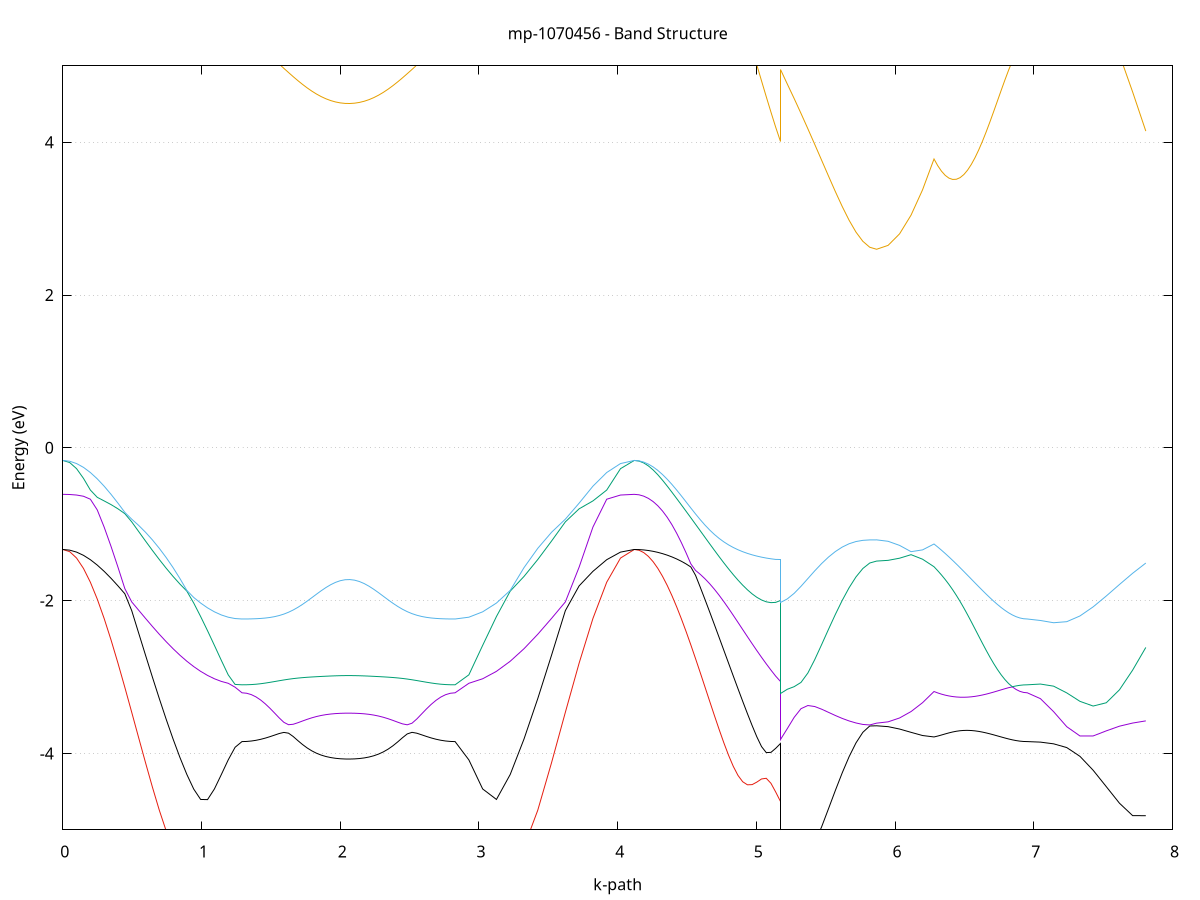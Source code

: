 set title 'mp-1070456 - Band Structure'
set xlabel 'k-path'
set ylabel 'Energy (eV)'
set grid y
set yrange [-5:5]
set terminal png size 800,600
set output 'mp-1070456_bands_gnuplot.png'
plot '-' using 1:2 with lines notitle, '-' using 1:2 with lines notitle, '-' using 1:2 with lines notitle, '-' using 1:2 with lines notitle, '-' using 1:2 with lines notitle, '-' using 1:2 with lines notitle, '-' using 1:2 with lines notitle, '-' using 1:2 with lines notitle, '-' using 1:2 with lines notitle, '-' using 1:2 with lines notitle, '-' using 1:2 with lines notitle, '-' using 1:2 with lines notitle, '-' using 1:2 with lines notitle, '-' using 1:2 with lines notitle, '-' using 1:2 with lines notitle, '-' using 1:2 with lines notitle, '-' using 1:2 with lines notitle, '-' using 1:2 with lines notitle, '-' using 1:2 with lines notitle, '-' using 1:2 with lines notitle
0.000000 -98.965846
0.049686 -98.965846
0.099371 -98.965846
0.149057 -98.965846
0.198742 -98.965846
0.248428 -98.965846
0.298113 -98.965846
0.347799 -98.965846
0.397484 -98.965746
0.447170 -98.965746
0.496856 -98.965646
0.546541 -98.965646
0.596227 -98.965646
0.645912 -98.965546
0.695598 -98.965446
0.745283 -98.965446
0.794969 -98.965346
0.844654 -98.965346
0.894340 -98.965346
0.944026 -98.965246
0.993711 -98.965246
1.043397 -98.965146
1.093082 -98.965146
1.142768 -98.965146
1.192453 -98.965246
1.242139 -98.965146
1.291824 -98.965146
1.291824 -98.965146
1.325371 -98.965146
1.358917 -98.965146
1.392463 -98.965146
1.426009 -98.965146
1.459555 -98.965146
1.493102 -98.965146
1.526648 -98.965146
1.560194 -98.965046
1.593740 -98.965046
1.627287 -98.965046
1.660833 -98.965046
1.694379 -98.965046
1.727925 -98.965046
1.761471 -98.965046
1.795018 -98.965046
1.828564 -98.965046
1.862110 -98.965046
1.862110 -98.965046
1.896611 -98.965046
1.931111 -98.965046
1.965612 -98.964946
2.000112 -98.964946
2.034613 -98.965046
2.069113 -98.965046
2.103614 -98.965046
2.138114 -98.964946
2.172615 -98.965046
2.207115 -98.965046
2.241616 -98.965046
2.276116 -98.965046
2.310617 -98.965046
2.345117 -98.965046
2.379618 -98.965046
2.414118 -98.965046
2.448619 -98.965046
2.483119 -98.965046
2.517620 -98.965046
2.552120 -98.965046
2.586621 -98.965146
2.621121 -98.965146
2.655622 -98.965146
2.690123 -98.965146
2.724623 -98.965146
2.759124 -98.965146
2.793624 -98.965146
2.828125 -98.965146
2.828125 -98.965146
2.927496 -98.965246
3.026867 -98.965146
3.126238 -98.965246
3.225609 -98.965346
3.324980 -98.965346
3.424351 -98.965446
3.523722 -98.965646
3.623093 -98.965646
3.722464 -98.965746
3.821835 -98.965846
3.921207 -98.965846
4.020578 -98.965846
4.119949 -98.965846
4.119949 -98.965846
4.153926 -98.965846
4.187903 -98.965846
4.221880 -98.965846
4.255857 -98.965846
4.289835 -98.965846
4.323812 -98.965846
4.357789 -98.965846
4.391766 -98.965846
4.425743 -98.965846
4.459721 -98.965846
4.493698 -98.965846
4.527675 -98.965746
4.561652 -98.965846
4.595629 -98.965746
4.629607 -98.965746
4.663584 -98.965746
4.697561 -98.965646
4.731538 -98.965646
4.765515 -98.965546
4.799493 -98.965546
4.833470 -98.965546
4.867447 -98.965446
4.901424 -98.965446
4.935401 -98.965446
4.969379 -98.965346
5.003356 -98.965346
5.037333 -98.965346
5.071310 -98.965346
5.105287 -98.965246
5.139264 -98.965246
5.173242 -98.965246
5.173242 -98.964946
5.222790 -98.964946
5.272339 -98.964946
5.321887 -98.964946
5.371436 -98.964946
5.420985 -98.964946
5.470533 -98.964946
5.520082 -98.964946
5.569631 -98.965046
5.619179 -98.965046
5.668728 -98.965046
5.718276 -98.965046
5.767825 -98.965146
5.817374 -98.965146
5.866922 -98.965046
5.866922 -98.965046
5.949683 -98.965046
6.032443 -98.965146
6.115204 -98.965146
6.197964 -98.965246
6.280724 -98.965246
6.280724 -98.965246
6.307617 -98.965246
6.334509 -98.965246
6.361401 -98.965246
6.388293 -98.965246
6.415185 -98.965246
6.442077 -98.965246
6.468969 -98.965246
6.495861 -98.965246
6.522754 -98.965246
6.549646 -98.965246
6.576538 -98.965146
6.603430 -98.965146
6.630322 -98.965146
6.657214 -98.965146
6.684106 -98.965146
6.710998 -98.965146
6.737891 -98.965146
6.764783 -98.965146
6.791675 -98.965146
6.818567 -98.965146
6.845459 -98.965146
6.872351 -98.965146
6.899243 -98.965146
6.926135 -98.965146
6.953027 -98.965146
6.953027 -98.965146
7.047974 -98.965146
7.142920 -98.965146
7.237867 -98.965046
7.332813 -98.965046
7.427759 -98.965046
7.522706 -98.965046
7.617652 -98.965046
7.712599 -98.965046
7.807545 -98.964946
e
0.000000 -98.789246
0.049686 -98.789146
0.099371 -98.789246
0.149057 -98.789246
0.198742 -98.789246
0.248428 -98.789246
0.298113 -98.789246
0.347799 -98.789246
0.397484 -98.789146
0.447170 -98.789146
0.496856 -98.789146
0.546541 -98.789046
0.596227 -98.789046
0.645912 -98.789046
0.695598 -98.788946
0.745283 -98.788946
0.794969 -98.788846
0.844654 -98.788846
0.894340 -98.788846
0.944026 -98.788746
0.993711 -98.788746
1.043397 -98.788746
1.093082 -98.788746
1.142768 -98.788746
1.192453 -98.788746
1.242139 -98.788746
1.291824 -98.788746
1.291824 -98.788746
1.325371 -98.788746
1.358917 -98.788746
1.392463 -98.788746
1.426009 -98.788746
1.459555 -98.788746
1.493102 -98.788746
1.526648 -98.788746
1.560194 -98.788646
1.593740 -98.788646
1.627287 -98.788646
1.660833 -98.788646
1.694379 -98.788646
1.727925 -98.788646
1.761471 -98.788646
1.795018 -98.788646
1.828564 -98.788646
1.862110 -98.788646
1.862110 -98.788646
1.896611 -98.788646
1.931111 -98.788646
1.965612 -98.788646
2.000112 -98.788646
2.034613 -98.788646
2.069113 -98.788646
2.103614 -98.788646
2.138114 -98.788646
2.172615 -98.788646
2.207115 -98.788646
2.241616 -98.788646
2.276116 -98.788646
2.310617 -98.788646
2.345117 -98.788646
2.379618 -98.788646
2.414118 -98.788746
2.448619 -98.788746
2.483119 -98.788646
2.517620 -98.788646
2.552120 -98.788646
2.586621 -98.788746
2.621121 -98.788746
2.655622 -98.788746
2.690123 -98.788746
2.724623 -98.788746
2.759124 -98.788746
2.793624 -98.788746
2.828125 -98.788746
2.828125 -98.788746
2.927496 -98.788746
3.026867 -98.788746
3.126238 -98.788746
3.225609 -98.788846
3.324980 -98.788846
3.424351 -98.788946
3.523722 -98.789046
3.623093 -98.789146
3.722464 -98.789146
3.821835 -98.789246
3.921207 -98.789246
4.020578 -98.789246
4.119949 -98.789246
4.119949 -98.789246
4.153926 -98.789246
4.187903 -98.789246
4.221880 -98.789246
4.255857 -98.789246
4.289835 -98.789246
4.323812 -98.789246
4.357789 -98.789246
4.391766 -98.789246
4.425743 -98.789246
4.459721 -98.789246
4.493698 -98.789246
4.527675 -98.789146
4.561652 -98.789246
4.595629 -98.789246
4.629607 -98.789146
4.663584 -98.789146
4.697561 -98.789146
4.731538 -98.789046
4.765515 -98.789046
4.799493 -98.789046
4.833470 -98.789046
4.867447 -98.788946
4.901424 -98.788946
4.935401 -98.788946
4.969379 -98.788846
5.003356 -98.788846
5.037333 -98.788846
5.071310 -98.788846
5.105287 -98.788846
5.139264 -98.788846
5.173242 -98.788846
5.173242 -98.788546
5.222790 -98.788546
5.272339 -98.788546
5.321887 -98.788546
5.371436 -98.788546
5.420985 -98.788546
5.470533 -98.788546
5.520082 -98.788546
5.569631 -98.788646
5.619179 -98.788646
5.668728 -98.788646
5.718276 -98.788646
5.767825 -98.788746
5.817374 -98.788746
5.866922 -98.788646
5.866922 -98.788646
5.949683 -98.788646
6.032443 -98.788746
6.115204 -98.788746
6.197964 -98.788746
6.280724 -98.788846
6.280724 -98.788846
6.307617 -98.788846
6.334509 -98.788846
6.361401 -98.788846
6.388293 -98.788846
6.415185 -98.788846
6.442077 -98.788846
6.468969 -98.788746
6.495861 -98.788746
6.522754 -98.788846
6.549646 -98.788746
6.576538 -98.788746
6.603430 -98.788746
6.630322 -98.788746
6.657214 -98.788746
6.684106 -98.788746
6.710998 -98.788746
6.737891 -98.788746
6.764783 -98.788746
6.791675 -98.788746
6.818567 -98.788746
6.845459 -98.788746
6.872351 -98.788746
6.899243 -98.788746
6.926135 -98.788746
6.953027 -98.788746
6.953027 -98.788746
7.047974 -98.788746
7.142920 -98.788746
7.237867 -98.788646
7.332813 -98.788646
7.427759 -98.788646
7.522706 -98.788646
7.617652 -98.788646
7.712599 -98.788646
7.807545 -98.788546
e
0.000000 -97.515946
0.049686 -97.515946
0.099371 -97.515946
0.149057 -97.515946
0.198742 -97.515946
0.248428 -97.515946
0.298113 -97.515846
0.347799 -97.515846
0.397484 -97.515846
0.447170 -97.515746
0.496856 -97.515746
0.546541 -97.515646
0.596227 -97.515646
0.645912 -97.515546
0.695598 -97.515546
0.745283 -97.515446
0.794969 -97.515346
0.844654 -97.515346
0.894340 -97.515346
0.944026 -97.515246
0.993711 -97.515146
1.043397 -97.515146
1.093082 -97.515146
1.142768 -97.515146
1.192453 -97.515146
1.242139 -97.515146
1.291824 -97.515146
1.291824 -97.515146
1.325371 -97.515146
1.358917 -97.515146
1.392463 -97.515146
1.426009 -97.515146
1.459555 -97.515146
1.493102 -97.515046
1.526648 -97.515046
1.560194 -97.515046
1.593740 -97.515046
1.627287 -97.515046
1.660833 -97.515046
1.694379 -97.515046
1.727925 -97.515046
1.761471 -97.515046
1.795018 -97.515046
1.828564 -97.515046
1.862110 -97.515046
1.862110 -97.515046
1.896611 -97.515046
1.931111 -97.514946
1.965612 -97.514946
2.000112 -97.514946
2.034613 -97.514946
2.069113 -97.514946
2.103614 -97.514946
2.138114 -97.514946
2.172615 -97.514946
2.207115 -97.515046
2.241616 -97.515046
2.276116 -97.515046
2.310617 -97.515046
2.345117 -97.515046
2.379618 -97.515046
2.414118 -97.515046
2.448619 -97.515046
2.483119 -97.515046
2.517620 -97.515046
2.552120 -97.515046
2.586621 -97.515046
2.621121 -97.515046
2.655622 -97.515146
2.690123 -97.515146
2.724623 -97.515146
2.759124 -97.515146
2.793624 -97.515146
2.828125 -97.515146
2.828125 -97.515146
2.927496 -97.515146
3.026867 -97.515146
3.126238 -97.515146
3.225609 -97.515346
3.324980 -97.515346
3.424351 -97.515546
3.523722 -97.515646
3.623093 -97.515746
3.722464 -97.515846
3.821835 -97.515846
3.921207 -97.515946
4.020578 -97.515946
4.119949 -97.515946
4.119949 -97.515946
4.153926 -97.515946
4.187903 -97.515946
4.221880 -97.515946
4.255857 -97.515946
4.289835 -97.515946
4.323812 -97.515946
4.357789 -97.515946
4.391766 -97.515946
4.425743 -97.515946
4.459721 -97.515946
4.493698 -97.515946
4.527675 -97.515846
4.561652 -97.515846
4.595629 -97.515846
4.629607 -97.515846
4.663584 -97.515746
4.697561 -97.515746
4.731538 -97.515646
4.765515 -97.515646
4.799493 -97.515646
4.833470 -97.515646
4.867447 -97.515546
4.901424 -97.515446
4.935401 -97.515446
4.969379 -97.515446
5.003356 -97.515346
5.037333 -97.515346
5.071310 -97.515346
5.105287 -97.515346
5.139264 -97.515246
5.173242 -97.515246
5.173242 -97.514946
5.222790 -97.514946
5.272339 -97.514946
5.321887 -97.514846
5.371436 -97.514946
5.420985 -97.514846
5.470533 -97.514946
5.520082 -97.514946
5.569631 -97.514946
5.619179 -97.514946
5.668728 -97.515046
5.718276 -97.515046
5.767825 -97.515046
5.817374 -97.515046
5.866922 -97.515046
5.866922 -97.515046
5.949683 -97.515046
6.032443 -97.515146
6.115204 -97.515146
6.197964 -97.515246
6.280724 -97.515246
6.280724 -97.515246
6.307617 -97.515246
6.334509 -97.515246
6.361401 -97.515246
6.388293 -97.515246
6.415185 -97.515246
6.442077 -97.515246
6.468969 -97.515146
6.495861 -97.515146
6.522754 -97.515146
6.549646 -97.515146
6.576538 -97.515146
6.603430 -97.515146
6.630322 -97.515146
6.657214 -97.515146
6.684106 -97.515146
6.710998 -97.515146
6.737891 -97.515146
6.764783 -97.515046
6.791675 -97.515046
6.818567 -97.515146
6.845459 -97.515146
6.872351 -97.515146
6.899243 -97.515146
6.926135 -97.515146
6.953027 -97.515146
6.953027 -97.515146
7.047974 -97.515146
7.142920 -97.515046
7.237867 -97.515046
7.332813 -97.515046
7.427759 -97.515046
7.522706 -97.515046
7.617652 -97.515046
7.712599 -97.514946
7.807545 -97.514946
e
0.000000 -16.528146
0.049686 -16.522746
0.099371 -16.506846
0.149057 -16.480446
0.198742 -16.443546
0.248428 -16.396346
0.298113 -16.338946
0.347799 -16.271646
0.397484 -16.194546
0.447170 -16.108046
0.496856 -16.012646
0.546541 -15.908546
0.596227 -15.796446
0.645912 -15.676846
0.695598 -15.550646
0.745283 -15.418646
0.794969 -15.281946
0.844654 -15.141646
0.894340 -14.999446
0.944026 -14.856746
0.993711 -14.715746
1.043397 -14.578846
1.093082 -14.449146
1.142768 -14.330646
1.192453 -14.229746
1.242139 -14.157046
1.291824 -14.129346
1.291824 -14.129346
1.325371 -14.129646
1.358917 -14.130746
1.392463 -14.132446
1.426009 -14.134646
1.459555 -14.137246
1.493102 -14.140046
1.526648 -14.142946
1.560194 -14.145746
1.593740 -14.148446
1.627287 -14.150746
1.660833 -14.152746
1.694379 -14.154246
1.727925 -14.155446
1.761471 -14.156046
1.795018 -14.156246
1.828564 -14.156246
1.862110 -14.155946
1.862110 -14.155946
1.896611 -14.155346
1.931111 -14.154746
1.965612 -14.154146
2.000112 -14.153746
2.034613 -14.153446
2.069113 -14.153346
2.103614 -14.153546
2.138114 -14.153946
2.172615 -14.154446
2.207115 -14.155146
2.241616 -14.155646
2.276116 -14.156146
2.310617 -14.156346
2.345117 -14.156146
2.379618 -14.155646
2.414118 -14.154746
2.448619 -14.153246
2.483119 -14.151346
2.517620 -14.149046
2.552120 -14.146446
2.586621 -14.143546
2.621121 -14.140546
2.655622 -14.137646
2.690123 -14.134946
2.724623 -14.132646
2.759124 -14.130846
2.793624 -14.129746
2.828125 -14.129346
2.828125 -14.129346
2.927496 -14.229746
3.026867 -14.449146
3.126238 -14.715746
3.225609 -14.999446
3.324980 -15.281946
3.424351 -15.550646
3.523722 -15.796446
3.623093 -16.012646
3.722464 -16.194546
3.821835 -16.338946
3.921207 -16.443546
4.020578 -16.506846
4.119949 -16.528146
4.119949 -16.528146
4.153926 -16.525646
4.187903 -16.518646
4.221880 -16.506846
4.255857 -16.490346
4.289835 -16.469246
4.323812 -16.443546
4.357789 -16.413146
4.391766 -16.378346
4.425743 -16.339146
4.459721 -16.295546
4.493698 -16.247546
4.527675 -16.195446
4.561652 -16.139346
4.595629 -16.079246
4.629607 -16.015346
4.663584 -15.947846
4.697561 -15.876946
4.731538 -15.802846
4.765515 -15.725746
4.799493 -15.645946
4.833470 -15.563746
4.867447 -15.479446
4.901424 -15.393646
4.935401 -15.306546
4.969379 -15.218746
5.003356 -15.130946
5.037333 -15.043746
5.071310 -14.957846
5.105287 -14.874146
5.139264 -14.793646
5.173242 -14.717246
5.173242 -13.784346
5.222790 -13.810346
5.272339 -13.848246
5.321887 -13.892246
5.371436 -13.938846
5.420985 -13.985546
5.470533 -14.030646
5.520082 -14.073046
5.569631 -14.111446
5.619179 -14.145246
5.668728 -14.173646
5.718276 -14.196246
5.767825 -14.212746
5.817374 -14.222746
5.866922 -14.226046
5.866922 -14.226046
5.949683 -14.252746
6.032443 -14.329746
6.115204 -14.448646
6.197964 -14.598146
6.280724 -14.767246
6.280724 -14.767246
6.307617 -14.714246
6.334509 -14.663946
6.361401 -14.616246
6.388293 -14.571646
6.415185 -14.530046
6.442077 -14.491546
6.468969 -14.456046
6.495861 -14.423246
6.522754 -14.392846
6.549646 -14.364646
6.576538 -14.338346
6.603430 -14.313546
6.630322 -14.290246
6.657214 -14.268146
6.684106 -14.247346
6.710998 -14.227646
6.737891 -14.209246
6.764783 -14.192246
6.791675 -14.176746
6.818567 -14.163046
6.845459 -14.151346
6.872351 -14.141946
6.899243 -14.135046
6.926135 -14.130746
6.953027 -14.129346
6.953027 -14.129346
7.047974 -14.135046
7.142920 -14.149146
7.237867 -14.165346
7.332813 -14.177946
7.427759 -14.184146
7.522706 -14.183046
7.617652 -14.175846
7.712599 -14.165446
7.807545 -14.155846
e
0.000000 -14.388146
0.049686 -14.385046
0.099371 -14.375846
0.149057 -14.360546
0.198742 -14.339246
0.248428 -14.312146
0.298113 -14.279746
0.347799 -14.242146
0.397484 -14.200046
0.447170 -14.153746
0.496856 -14.104146
0.546541 -14.051846
0.596227 -13.997946
0.645912 -13.943246
0.695598 -13.889246
0.745283 -13.837246
0.794969 -13.788746
0.844654 -13.745446
0.894340 -13.709246
0.944026 -13.681746
0.993711 -13.664946
1.043397 -13.659846
1.093082 -13.667346
1.142768 -13.686746
1.192453 -13.714546
1.242139 -13.742346
1.291824 -13.755046
1.291824 -13.755046
1.325371 -13.754646
1.358917 -13.753646
1.392463 -13.751946
1.426009 -13.749846
1.459555 -13.747346
1.493102 -13.744746
1.526648 -13.742246
1.560194 -13.739846
1.593740 -13.737946
1.627287 -13.736446
1.660833 -13.735446
1.694379 -13.735046
1.727925 -13.735246
1.761471 -13.735946
1.795018 -13.737146
1.828564 -13.738646
1.862110 -13.740346
1.862110 -13.740346
1.896611 -13.742246
1.931111 -13.744046
1.965612 -13.745546
2.000112 -13.746646
2.034613 -13.747346
2.069113 -13.747446
2.103614 -13.747046
2.138114 -13.746146
2.172615 -13.744746
2.207115 -13.743146
2.241616 -13.741246
2.276116 -13.739446
2.310617 -13.737746
2.345117 -13.736346
2.379618 -13.735446
2.414118 -13.735046
2.448619 -13.735246
2.483119 -13.736046
2.517620 -13.737446
2.552120 -13.739446
2.586621 -13.741746
2.621121 -13.744346
2.655622 -13.747046
2.690123 -13.749546
2.724623 -13.751746
2.759124 -13.753546
2.793624 -13.754646
2.828125 -13.755046
2.828125 -13.755046
2.927496 -13.714546
3.026867 -13.667346
3.126238 -13.664946
3.225609 -13.709246
3.324980 -13.788746
3.424351 -13.889246
3.523722 -13.997946
3.623093 -14.104146
3.722464 -14.200046
3.821835 -14.279746
3.921207 -14.339246
4.020578 -14.375846
4.119949 -14.388146
4.119949 -14.388146
4.153926 -14.388546
4.187903 -14.389846
4.221880 -14.391946
4.255857 -14.394746
4.289835 -14.398146
4.323812 -14.402046
4.357789 -14.406146
4.391766 -14.410446
4.425743 -14.414746
4.459721 -14.418846
4.493698 -14.422446
4.527675 -14.425346
4.561652 -14.427546
4.595629 -14.428646
4.629607 -14.428546
4.663584 -14.427046
4.697561 -14.423946
4.731538 -14.419246
4.765515 -14.412646
4.799493 -14.404046
4.833470 -14.393346
4.867447 -14.380446
4.901424 -14.365146
4.935401 -14.347346
4.969379 -14.326946
5.003356 -14.303846
5.037333 -14.277746
5.071310 -14.248646
5.105287 -14.216146
5.139264 -14.180046
5.173242 -14.140346
5.173242 -13.506846
5.222790 -13.499546
5.272339 -13.493346
5.321887 -13.491246
5.371436 -13.493946
5.420985 -13.500846
5.470533 -13.511246
5.520082 -13.523646
5.569631 -13.537146
5.619179 -13.550346
5.668728 -13.562546
5.718276 -13.572846
5.767825 -13.580646
5.817374 -13.585446
5.866922 -13.587046
5.866922 -13.587046
5.949683 -13.610246
6.032443 -13.677446
6.115204 -13.782946
6.197964 -13.918246
6.280724 -14.073646
6.280724 -14.073646
6.307617 -14.064846
6.334509 -14.053746
6.361401 -14.040246
6.388293 -14.024446
6.415185 -14.006446
6.442077 -13.986746
6.468969 -13.965546
6.495861 -13.943446
6.522754 -13.920946
6.549646 -13.898746
6.576538 -13.877146
6.603430 -13.856846
6.630322 -13.838046
6.657214 -13.821246
6.684106 -13.806446
6.710998 -13.793746
6.737891 -13.783246
6.764783 -13.774746
6.791675 -13.768146
6.818567 -13.763246
6.845459 -13.759846
6.872351 -13.757446
6.899243 -13.756046
6.926135 -13.755246
6.953027 -13.755046
6.953027 -13.755046
7.047974 -13.744846
7.142920 -13.717846
7.237867 -13.681446
7.332813 -13.642846
7.427759 -13.607146
7.522706 -13.577746
7.617652 -13.556446
7.712599 -13.543746
7.807545 -13.539746
e
0.000000 -7.691646
0.049686 -7.684746
0.099371 -7.664146
0.149057 -7.629946
0.198742 -7.582246
0.248428 -7.521246
0.298113 -7.447046
0.347799 -7.360146
0.397484 -7.260846
0.447170 -7.149746
0.496856 -7.027646
0.546541 -6.895646
0.596227 -6.755546
0.645912 -6.610246
0.695598 -6.465246
0.745283 -6.332046
0.794969 -6.237046
0.844654 -6.227746
0.894340 -6.327546
0.944026 -6.491246
0.993711 -6.669746
1.043397 -6.838546
1.093082 -6.985746
1.142768 -7.105046
1.192453 -7.192646
1.242139 -7.246146
1.291824 -7.264146
1.291824 -7.264146
1.325371 -7.264046
1.358917 -7.263946
1.392463 -7.263346
1.426009 -7.261846
1.459555 -7.258746
1.493102 -7.253446
1.526648 -7.245046
1.560194 -7.233046
1.593740 -7.216646
1.627287 -7.195246
1.660833 -7.168446
1.694379 -7.135946
1.727925 -7.097446
1.761471 -7.052946
1.795018 -7.002546
1.828564 -6.946746
1.862110 -6.886146
1.862110 -6.886146
1.896611 -6.819946
1.931111 -6.752046
1.965612 -6.685846
2.000112 -6.627846
2.034613 -6.588646
2.069113 -6.580346
2.103614 -6.606346
2.138114 -6.657046
2.172615 -6.720446
2.207115 -6.788046
2.241616 -6.855446
2.276116 -6.919746
2.310617 -6.979446
2.345117 -7.033546
2.379618 -7.081646
2.414118 -7.123446
2.448619 -7.158846
2.483119 -7.188146
2.517620 -7.211646
2.552120 -7.229746
2.586621 -7.243046
2.621121 -7.252246
2.655622 -7.258146
2.690123 -7.261646
2.724623 -7.263246
2.759124 -7.263946
2.793624 -7.264046
2.828125 -7.264146
2.828125 -7.264146
2.927496 -7.192646
3.026867 -6.985746
3.126238 -6.669746
3.225609 -6.327546
3.324980 -6.237046
3.424351 -6.465246
3.523722 -6.755546
3.623093 -7.027646
3.722464 -7.260846
3.821835 -7.447046
3.921207 -7.582246
4.020578 -7.664146
4.119949 -7.691646
4.119949 -7.691646
4.153926 -7.686346
4.187903 -7.670546
4.221880 -7.644346
4.255857 -7.607746
4.289835 -7.561146
4.323812 -7.504746
4.357789 -7.438746
4.391766 -7.363646
4.425743 -7.279846
4.459721 -7.187846
4.493698 -7.088246
4.527675 -6.981546
4.561652 -6.868646
4.595629 -6.750346
4.629607 -6.627846
4.663584 -6.502346
4.697561 -6.375646
4.731538 -6.249946
4.765515 -6.128446
4.799493 -6.015646
4.833470 -5.917946
4.867447 -5.844046
4.901424 -5.804446
4.935401 -5.807546
4.969379 -5.854846
5.003356 -5.939446
5.037333 -6.050646
5.071310 -6.178046
5.105287 -6.314146
5.139264 -6.453846
5.173242 -6.593246
5.173242 -6.703846
5.222790 -6.814046
5.272339 -6.934246
5.321887 -7.052846
5.371436 -7.165446
5.420985 -7.269846
5.470533 -7.364746
5.520082 -7.449646
5.569631 -7.523846
5.619179 -7.587146
5.668728 -7.639246
5.718276 -7.679946
5.767825 -7.709046
5.817374 -7.726546
5.866922 -7.732446
5.866922 -7.732446
5.949683 -7.678146
6.032443 -7.519046
6.115204 -7.264646
6.197964 -6.928746
6.280724 -6.527446
6.280724 -6.527446
6.307617 -6.627946
6.334509 -6.722646
6.361401 -6.811246
6.388293 -6.893346
6.415185 -6.968546
6.442077 -7.036746
6.468969 -7.097546
6.495861 -7.151046
6.522754 -7.197046
6.549646 -7.235646
6.576538 -7.267046
6.603430 -7.291346
6.630322 -7.308946
6.657214 -7.320346
6.684106 -7.325946
6.710998 -7.326646
6.737891 -7.323146
6.764783 -7.316446
6.791675 -7.307446
6.818567 -7.297346
6.845459 -7.287046
6.872351 -7.277846
6.899243 -7.270446
6.926135 -7.265746
6.953027 -7.264146
6.953027 -7.264146
7.047974 -7.242546
7.142920 -7.177546
7.237867 -7.069346
7.332813 -6.920346
7.427759 -6.742446
7.522706 -6.581546
7.617652 -6.587946
7.712599 -6.817946
7.807545 -7.101146
e
0.000000 -1.330646
0.049686 -1.359246
0.099371 -1.443346
0.149057 -1.578546
0.198742 -1.759346
0.248428 -1.979746
0.298113 -2.233746
0.347799 -2.515046
0.397484 -2.817446
0.447170 -3.134946
0.496856 -3.461746
0.546541 -3.792246
0.596227 -4.120546
0.645912 -4.440446
0.695598 -4.743046
0.745283 -5.014446
0.794969 -5.225846
0.844654 -5.328446
0.894340 -5.298746
0.944026 -5.186446
0.993711 -5.063146
1.043397 -5.027146
1.093082 -5.096446
1.142768 -5.183646
1.192453 -5.254346
1.242139 -5.298846
1.291824 -5.314046
1.291824 -5.314046
1.325371 -5.312046
1.358917 -5.306546
1.392463 -5.298046
1.426009 -5.287646
1.459555 -5.276746
1.493102 -5.266946
1.526648 -5.260046
1.560194 -5.257946
1.593740 -5.262546
1.627287 -5.275446
1.660833 -5.298246
1.694379 -5.332046
1.727925 -5.377146
1.761471 -5.433446
1.795018 -5.499846
1.828564 -5.574846
1.862110 -5.656146
1.862110 -5.656146
1.896611 -5.743446
1.931111 -5.830746
1.965612 -5.913046
2.000112 -5.982946
2.034613 -6.029046
2.069113 -6.038646
2.103614 -6.008446
2.138114 -5.948046
2.172615 -5.870446
2.207115 -5.784746
2.241616 -5.696946
2.276116 -5.611246
2.310617 -5.530946
2.345117 -5.458746
2.379618 -5.396646
2.414118 -5.346146
2.448619 -5.307646
2.483119 -5.280846
2.517620 -5.264946
2.552120 -5.258346
2.586621 -5.259146
2.621121 -5.265546
2.655622 -5.275246
2.690123 -5.286446
2.724623 -5.297246
2.759124 -5.306146
2.793624 -5.311946
2.828125 -5.313946
2.828125 -5.313946
2.927496 -5.254346
3.026867 -5.096446
3.126238 -5.063146
3.225609 -5.298646
3.324980 -5.225846
3.424351 -4.743046
3.523722 -4.120546
3.623093 -3.461746
3.722464 -2.817446
3.821835 -2.233746
3.921207 -1.759246
4.020578 -1.443346
4.119949 -1.330646
4.119949 -1.330646
4.153926 -1.340846
4.187903 -1.371346
4.221880 -1.421646
4.255857 -1.491046
4.289835 -1.578446
4.323812 -1.682846
4.357789 -1.802646
4.391766 -1.936446
4.425743 -2.082746
4.459721 -2.239846
4.493698 -2.406146
4.527675 -2.580046
4.561652 -2.759946
4.595629 -2.944046
4.629607 -3.130746
4.663584 -3.318246
4.697561 -3.504246
4.731538 -3.686246
4.765515 -3.860946
4.799493 -4.023946
4.833470 -4.169146
4.867447 -4.288046
4.901424 -4.371046
4.935401 -4.411146
4.969379 -4.408946
5.003356 -4.376046
5.037333 -4.334646
5.071310 -4.326146
5.105287 -4.391746
5.139264 -4.505246
5.173242 -4.633346
5.173242 -6.167046
5.222790 -6.056546
5.272339 -5.902546
5.321887 -5.724746
5.371436 -5.556946
5.420985 -5.498246
5.470533 -5.531446
5.520082 -5.579946
5.569631 -5.626846
5.619179 -5.668346
5.668728 -5.703046
5.718276 -5.730346
5.767825 -5.750046
5.817374 -5.761946
5.866922 -5.765946
5.866922 -5.765946
5.949683 -5.729346
6.032443 -5.623546
6.115204 -5.460946
6.197964 -5.262546
6.280724 -5.060846
6.280724 -5.060846
6.307617 -5.035546
6.334509 -5.018046
6.361401 -5.007546
6.388293 -5.002946
6.415185 -5.003346
6.442077 -5.007946
6.468969 -5.015946
6.495861 -5.026846
6.522754 -5.040146
6.549646 -5.055446
6.576538 -5.072446
6.603430 -5.090946
6.630322 -5.110646
6.657214 -5.131446
6.684106 -5.153046
6.710998 -5.175246
6.737891 -5.197546
6.764783 -5.219746
6.791675 -5.241046
6.818567 -5.260946
6.845459 -5.278646
6.872351 -5.293446
6.899243 -5.304646
6.926135 -5.311646
6.953027 -5.313946
6.953027 -5.314046
7.047974 -5.301246
7.142920 -5.272946
7.237867 -5.262946
7.332813 -5.329646
7.427759 -5.510646
7.522706 -5.739946
7.617652 -5.817346
7.712599 -5.674046
7.807545 -5.549846
e
0.000000 -1.330646
0.049686 -1.339346
0.099371 -1.365146
0.149057 -1.407246
0.198742 -1.464446
0.248428 -1.534946
0.298113 -1.616846
0.347799 -1.708146
0.397484 -1.806646
0.447170 -1.910246
0.496856 -2.131046
0.546541 -2.422446
0.596227 -2.713446
0.645912 -3.000946
0.695598 -3.281746
0.745283 -3.553146
0.794969 -3.811746
0.844654 -4.054246
0.894340 -4.275846
0.944026 -4.467546
0.993711 -4.603046
1.043397 -4.605246
1.093082 -4.465546
1.142768 -4.277846
1.192453 -4.085446
1.242139 -3.920146
1.291824 -3.845546
1.291824 -3.845546
1.325371 -3.843746
1.358917 -3.838146
1.392463 -3.828946
1.426009 -3.816146
1.459555 -3.800146
1.493102 -3.781346
1.526648 -3.760746
1.560194 -3.740046
1.593740 -3.725446
1.627287 -3.735346
1.660833 -3.778846
1.694379 -3.832346
1.727925 -3.883446
1.761471 -3.928546
1.795018 -3.966646
1.828564 -3.997546
1.862110 -4.021846
1.862110 -4.021846
1.896611 -4.040746
1.931111 -4.054546
1.965612 -4.064146
2.000112 -4.070246
2.034613 -4.073446
2.069113 -4.074046
2.103614 -4.072046
2.138114 -4.067446
2.172615 -4.059546
2.207115 -4.047846
2.241616 -4.031446
2.276116 -4.009346
2.310617 -3.980646
2.345117 -3.944646
2.379618 -3.900946
2.414118 -3.850246
2.448619 -3.795446
2.483119 -3.745246
2.517620 -3.724546
2.552120 -3.735846
2.586621 -3.756546
2.621121 -3.777946
2.655622 -3.797646
2.690123 -3.814546
2.724623 -3.827946
2.759124 -3.837746
2.793624 -3.843646
2.828125 -3.845546
2.828125 -3.845546
2.927496 -4.085446
3.026867 -4.465646
3.126238 -4.603046
3.225609 -4.275746
3.324980 -3.811746
3.424351 -3.281746
3.523722 -2.713446
3.623093 -2.131046
3.722464 -1.806646
3.821835 -1.616846
3.921207 -1.464446
4.020578 -1.365146
4.119949 -1.330646
4.119949 -1.330646
4.153926 -1.332146
4.187903 -1.336646
4.221880 -1.344246
4.255857 -1.354846
4.289835 -1.368446
4.323812 -1.385246
4.357789 -1.405146
4.391766 -1.428346
4.425743 -1.455046
4.459721 -1.485546
4.493698 -1.520346
4.527675 -1.559946
4.561652 -1.669146
4.595629 -1.825046
4.629607 -1.985246
4.663584 -2.148746
4.697561 -2.314546
4.731538 -2.481946
4.765515 -2.650146
4.799493 -2.818446
4.833470 -2.986146
4.867447 -3.152646
4.901424 -3.317246
4.935401 -3.478646
4.969379 -3.635046
5.003356 -3.782746
5.037333 -3.911046
5.071310 -3.989746
5.105287 -3.986646
5.139264 -3.934146
5.173242 -3.869846
5.173242 -4.995046
5.222790 -5.083846
5.272339 -5.167746
5.321887 -5.239246
5.371436 -5.271546
5.420985 -5.171246
5.470533 -4.961246
5.520082 -4.724346
5.569631 -4.484546
5.619179 -4.253946
5.668728 -4.043046
5.718276 -3.862746
5.767825 -3.724046
5.817374 -3.641246
5.866922 -3.638746
5.866922 -3.638746
5.949683 -3.650046
6.032443 -3.681246
6.115204 -3.724446
6.197964 -3.766146
6.280724 -3.784846
6.280724 -3.784846
6.307617 -3.773046
6.334509 -3.759446
6.361401 -3.745246
6.388293 -3.731646
6.415185 -3.719746
6.442077 -3.710146
6.468969 -3.703346
6.495861 -3.699446
6.522754 -3.698646
6.549646 -3.700646
6.576538 -3.705346
6.603430 -3.712346
6.630322 -3.721446
6.657214 -3.732246
6.684106 -3.744346
6.710998 -3.757446
6.737891 -3.771146
6.764783 -3.784946
6.791675 -3.798446
6.818567 -3.811246
6.845459 -3.822646
6.872351 -3.832246
6.899243 -3.839546
6.926135 -3.844046
6.953027 -3.845546
6.953027 -3.845546
7.047974 -3.852546
7.142920 -3.874946
7.237867 -3.924146
7.332813 -4.038746
7.427759 -4.220446
7.522706 -4.435646
7.617652 -4.652246
7.712599 -4.814846
7.807545 -4.815646
e
0.000000 -0.608946
0.049686 -0.610946
0.099371 -0.618046
0.149057 -0.633846
0.198742 -0.672646
0.248428 -0.812946
0.298113 -1.037446
0.347799 -1.290646
0.397484 -1.560946
0.447170 -1.842646
0.496856 -2.016946
0.546541 -2.124946
0.596227 -2.232446
0.645912 -2.337946
0.695598 -2.440146
0.745283 -2.537746
0.794969 -2.629746
0.844654 -2.715346
0.894340 -2.793646
0.944026 -2.864046
0.993711 -2.926046
1.043397 -2.979246
1.093082 -3.023146
1.142768 -3.057646
1.192453 -3.082346
1.242139 -3.133546
1.291824 -3.206746
1.291824 -3.206746
1.325371 -3.212746
1.358917 -3.230546
1.392463 -3.260246
1.426009 -3.300846
1.459555 -3.351146
1.493102 -3.408846
1.526648 -3.471546
1.560194 -3.535546
1.593740 -3.593246
1.627287 -3.624546
1.660833 -3.618846
1.694379 -3.598946
1.727925 -3.576246
1.761471 -3.554346
1.795018 -3.534546
1.828564 -3.517646
1.862110 -3.503846
1.862110 -3.503846
1.896611 -3.492846
1.931111 -3.484746
1.965612 -3.479146
2.000112 -3.475546
2.034613 -3.473746
2.069113 -3.473446
2.103614 -3.474546
2.138114 -3.477246
2.172615 -3.481846
2.207115 -3.488646
2.241616 -3.498346
2.276116 -3.511046
2.310617 -3.527046
2.345117 -3.546146
2.379618 -3.567946
2.414118 -3.591246
2.448619 -3.613346
2.483119 -3.625746
2.517620 -3.604946
2.552120 -3.549646
2.586621 -3.484346
2.621121 -3.419246
2.655622 -3.358846
2.690123 -3.306146
2.724623 -3.263246
2.759124 -3.231946
2.793624 -3.213046
2.828125 -3.206746
2.828125 -3.206746
2.927496 -3.082346
3.026867 -3.023146
3.126238 -2.926046
3.225609 -2.793646
3.324980 -2.629746
3.424351 -2.440146
3.523722 -2.232446
3.623093 -2.016946
3.722464 -1.560946
3.821835 -1.037446
3.921207 -0.672646
4.020578 -0.618046
4.119949 -0.608946
4.119949 -0.608946
4.153926 -0.614846
4.187903 -0.632446
4.221880 -0.661946
4.255857 -0.703946
4.289835 -0.758946
4.323812 -0.827646
4.357789 -0.910646
4.391766 -1.007846
4.425743 -1.118846
4.459721 -1.242146
4.493698 -1.376146
4.527675 -1.519046
4.561652 -1.605046
4.595629 -1.656346
4.629607 -1.714346
4.663584 -1.779446
4.697561 -1.851446
4.731538 -1.929746
4.765515 -2.013546
4.799493 -2.101446
4.833470 -2.192346
4.867447 -2.285046
4.901424 -2.378446
4.935401 -2.471546
4.969379 -2.563646
5.003356 -2.654146
5.037333 -2.742246
5.071310 -2.827646
5.105287 -2.909846
5.139264 -2.988546
5.173242 -3.063346
5.173242 -3.823146
5.222790 -3.676546
5.272339 -3.528946
5.321887 -3.414646
5.371436 -3.373346
5.420985 -3.386646
5.470533 -3.421446
5.520082 -3.462746
5.569631 -3.504146
5.619179 -3.542346
5.668728 -3.575346
5.718276 -3.601846
5.767825 -3.621146
5.817374 -3.627746
5.866922 -3.604046
5.866922 -3.604046
5.949683 -3.587046
6.032443 -3.536346
6.115204 -3.452446
6.197964 -3.336546
6.280724 -3.190146
6.280724 -3.190146
6.307617 -3.208546
6.334509 -3.224346
6.361401 -3.237546
6.388293 -3.248046
6.415185 -3.256146
6.442077 -3.261646
6.468969 -3.264646
6.495861 -3.265246
6.522754 -3.263446
6.549646 -3.259546
6.576538 -3.253446
6.603430 -3.245346
6.630322 -3.235446
6.657214 -3.224046
6.684106 -3.211246
6.710998 -3.197446
6.737891 -3.182946
6.764783 -3.168246
6.791675 -3.153746
6.818567 -3.139946
6.845459 -3.129346
6.872351 -3.163246
6.899243 -3.187446
6.926135 -3.201946
6.953027 -3.206746
6.953027 -3.206746
7.047974 -3.283546
7.142920 -3.453846
7.237867 -3.650746
7.332813 -3.771946
7.427759 -3.771646
7.522706 -3.705046
7.617652 -3.643846
7.712599 -3.602946
7.807545 -3.574446
e
0.000000 -0.165146
0.049686 -0.192546
0.099371 -0.272946
0.149057 -0.399446
0.198742 -0.552846
0.248428 -0.647846
0.298113 -0.694946
0.347799 -0.743146
0.397484 -0.798346
0.447170 -0.861746
0.496856 -0.968846
0.546541 -1.094546
0.596227 -1.219746
0.645912 -1.342646
0.695598 -1.461846
0.745283 -1.575846
0.794969 -1.683546
0.844654 -1.783846
0.894340 -1.875946
0.944026 -2.032046
0.993711 -2.208346
1.043397 -2.393846
1.093082 -2.586346
1.142768 -2.781746
1.192453 -2.971746
1.242139 -3.097246
1.291824 -3.102246
1.291824 -3.102246
1.325371 -3.101546
1.358917 -3.099146
1.392463 -3.094746
1.426009 -3.088146
1.459555 -3.079746
1.493102 -3.069946
1.526648 -3.059546
1.560194 -3.048946
1.593740 -3.038746
1.627287 -3.029346
1.660833 -3.021146
1.694379 -3.014246
1.727925 -3.008546
1.761471 -3.003746
1.795018 -2.999746
1.828564 -2.996246
1.862110 -2.992946
1.862110 -2.992946
1.896611 -2.989846
1.931111 -2.986946
1.965612 -2.984546
2.000112 -2.982646
2.034613 -2.981646
2.069113 -2.981346
2.103614 -2.982046
2.138114 -2.983546
2.172615 -2.985746
2.207115 -2.988446
2.241616 -2.991446
2.276116 -2.994746
2.310617 -2.998246
2.345117 -3.002146
2.379618 -3.006646
2.414118 -3.012146
2.448619 -3.018846
2.483119 -3.026946
2.517620 -3.036246
2.552120 -3.046546
2.586621 -3.057446
2.621121 -3.068246
2.655622 -3.078346
2.690123 -3.087246
2.724623 -3.094246
2.759124 -3.098946
2.793624 -3.101546
2.828125 -3.102246
2.828125 -3.102246
2.927496 -2.971746
3.026867 -2.586346
3.126238 -2.208346
3.225609 -1.875946
3.324980 -1.683546
3.424351 -1.461846
3.523722 -1.219746
3.623093 -0.968946
3.722464 -0.798346
3.821835 -0.694946
3.921207 -0.552846
4.020578 -0.272846
4.119949 -0.165146
4.119949 -0.165146
4.153926 -0.173346
4.187903 -0.197746
4.221880 -0.237046
4.255857 -0.289546
4.289835 -0.352846
4.323812 -0.424446
4.357789 -0.501646
4.391766 -0.582046
4.425743 -0.664246
4.459721 -0.747546
4.493698 -0.831346
4.527675 -0.915846
4.561652 -1.000946
4.595629 -1.086246
4.629607 -1.171746
4.663584 -1.256846
4.697561 -1.341346
4.731538 -1.424446
4.765515 -1.505746
4.799493 -1.584446
4.833470 -1.659946
4.867447 -1.731346
4.901424 -1.797746
4.935401 -1.858246
4.969379 -1.911646
5.003356 -1.956646
5.037333 -1.991846
5.071310 -2.015746
5.105287 -2.026646
5.139264 -2.023246
5.173242 -2.004746
5.173242 -3.212046
5.222790 -3.160846
5.272339 -3.126746
5.321887 -3.070846
5.371436 -2.947646
5.420985 -2.772046
5.470533 -2.576046
5.520082 -2.375846
5.569631 -2.180446
5.619179 -1.996646
5.668728 -1.831046
5.718276 -1.689746
5.767825 -1.579546
5.817374 -1.507846
5.866922 -1.482546
5.866922 -1.482546
5.949683 -1.473046
6.032443 -1.444846
6.115204 -1.398746
6.197964 -1.457846
6.280724 -1.556646
6.280724 -1.556646
6.307617 -1.608846
6.334509 -1.664346
6.361401 -1.723946
6.388293 -1.788146
6.415185 -1.857546
6.442077 -1.932146
6.468969 -2.011946
6.495861 -2.096546
6.522754 -2.185346
6.549646 -2.277346
6.576538 -2.371446
6.603430 -2.466146
6.630322 -2.560346
6.657214 -2.652246
6.684106 -2.740746
6.710998 -2.824146
6.737891 -2.901446
6.764783 -2.971346
6.791675 -3.033046
6.818567 -3.085846
6.845459 -3.127446
6.872351 -3.116946
6.899243 -3.108946
6.926135 -3.103946
6.953027 -3.102246
6.953027 -3.102246
7.047974 -3.092446
7.142920 -3.119946
7.237867 -3.208346
7.332813 -3.318746
7.427759 -3.380246
7.522706 -3.337246
7.617652 -3.167646
7.712599 -2.910046
7.807545 -2.613146
e
0.000000 -0.165146
0.049686 -0.175446
0.099371 -0.205946
0.149057 -0.255746
0.198742 -0.323146
0.248428 -0.406046
0.298113 -0.502046
0.347799 -0.608846
0.397484 -0.723846
0.447170 -0.844646
0.496856 -0.933746
0.546541 -1.014746
0.596227 -1.105046
0.645912 -1.205046
0.695598 -1.315346
0.745283 -1.436246
0.794969 -1.568246
0.844654 -1.711546
0.894340 -1.866246
0.944026 -1.958846
0.993711 -2.032046
1.043397 -2.094846
1.093082 -2.146846
1.142768 -2.187746
1.192453 -2.217146
1.242139 -2.234846
1.291824 -2.240746
1.291824 -2.240746
1.325371 -2.240446
1.358917 -2.239246
1.392463 -2.237046
1.426009 -2.233646
1.459555 -2.228346
1.493102 -2.220746
1.526648 -2.210046
1.560194 -2.195446
1.593740 -2.176446
1.627287 -2.152346
1.660833 -2.123046
1.694379 -2.088646
1.727925 -2.049646
1.761471 -2.007046
1.795018 -1.962046
1.828564 -1.916546
1.862110 -1.872046
1.862110 -1.872046
1.896611 -1.829546
1.931111 -1.792046
1.965612 -1.761546
2.000112 -1.739546
2.034613 -1.726946
2.069113 -1.724546
2.103614 -1.732346
2.138114 -1.750046
2.172615 -1.776746
2.207115 -1.811146
2.241616 -1.851546
2.276116 -1.896046
2.310617 -1.942646
2.345117 -1.989346
2.379618 -2.034246
2.414118 -2.075846
2.448619 -2.112846
2.483119 -2.144646
2.517620 -2.170746
2.552120 -2.191546
2.586621 -2.207446
2.621121 -2.219146
2.655622 -2.227446
2.690123 -2.233146
2.724623 -2.236846
2.759124 -2.239146
2.793624 -2.240446
2.828125 -2.240746
2.828125 -2.240746
2.927496 -2.217146
3.026867 -2.146946
3.126238 -2.032046
3.225609 -1.866246
3.324980 -1.568246
3.424351 -1.315346
3.523722 -1.105046
3.623093 -0.933746
3.722464 -0.723846
3.821835 -0.502046
3.921207 -0.323146
4.020578 -0.206046
4.119949 -0.165146
4.119949 -0.165146
4.153926 -0.170546
4.187903 -0.186746
4.221880 -0.213446
4.255857 -0.250046
4.289835 -0.296046
4.323812 -0.350346
4.357789 -0.412146
4.391766 -0.480146
4.425743 -0.553246
4.459721 -0.629946
4.493698 -0.708746
4.527675 -0.787946
4.561652 -0.865846
4.595629 -0.940846
4.629607 -1.011246
4.663584 -1.075946
4.697561 -1.134246
4.731538 -1.185846
4.765515 -1.231046
4.799493 -1.270446
4.833470 -1.304546
4.867447 -1.334046
4.901424 -1.359646
4.935401 -1.381746
4.969379 -1.400846
5.003356 -1.417146
5.037333 -1.431146
5.071310 -1.442946
5.105287 -1.452746
5.139264 -1.460846
5.173242 -1.467446
5.173242 -2.019446
5.222790 -1.977846
5.272339 -1.905246
5.321887 -1.812746
5.371436 -1.711546
5.420985 -1.610246
5.470533 -1.515146
5.520082 -1.430046
5.569631 -1.357546
5.619179 -1.299246
5.668728 -1.255646
5.718276 -1.226746
5.767825 -1.211146
5.817374 -1.205546
5.866922 -1.204846
5.866922 -1.204846
5.949683 -1.223446
6.032443 -1.277246
6.115204 -1.359346
6.197964 -1.336146
6.280724 -1.258946
6.280724 -1.258946
6.307617 -1.298546
6.334509 -1.339946
6.361401 -1.383046
6.388293 -1.427746
6.415185 -1.473846
6.442077 -1.521146
6.468969 -1.569546
6.495861 -1.618646
6.522754 -1.668446
6.549646 -1.718446
6.576538 -1.768546
6.603430 -1.818346
6.630322 -1.867446
6.657214 -1.915746
6.684106 -1.962546
6.710998 -2.007646
6.737891 -2.050446
6.764783 -2.090446
6.791675 -2.127046
6.818567 -2.159746
6.845459 -2.187646
6.872351 -2.210346
6.899243 -2.227046
6.926135 -2.237346
6.953027 -2.240746
6.953027 -2.240746
7.047974 -2.260246
7.142920 -2.289746
7.237867 -2.275846
7.332813 -2.201046
7.427759 -2.082146
7.522706 -1.939546
7.617652 -1.789146
7.712599 -1.642446
7.807545 -1.508446
e
0.000000 5.772054
0.049686 5.790154
0.099371 5.842654
0.149057 5.925054
0.198742 6.030954
0.248428 6.152854
0.298113 6.283654
0.347799 6.415554
0.397484 6.539954
0.447170 6.644654
0.496856 6.709954
0.546541 6.711454
0.596227 6.647054
0.645912 6.542154
0.695598 6.418654
0.745283 6.287854
0.794969 6.155254
0.844654 6.024354
0.894340 5.897954
0.944026 5.778754
0.993711 5.668954
1.043397 5.571254
1.093082 5.487754
1.142768 5.420654
1.192453 5.371454
1.242139 5.341554
1.291824 5.331454
1.291824 5.331454
1.325371 5.324154
1.358917 5.303154
1.392463 5.270754
1.426009 5.229654
1.459555 5.182554
1.493102 5.131454
1.526648 5.077854
1.560194 5.023054
1.593740 4.967754
1.627287 4.912954
1.660833 4.859254
1.694379 4.807454
1.727925 4.758254
1.761471 4.712154
1.795018 4.669854
1.828564 4.631854
1.862110 4.598454
1.862110 4.598454
1.896611 4.569454
1.931111 4.545854
1.965612 4.527954
2.000112 4.515554
2.034613 4.508754
2.069113 4.507554
2.103614 4.511754
2.138114 4.521454
2.172615 4.536754
2.207115 4.557654
2.241616 4.584154
2.276116 4.616054
2.310617 4.653054
2.345117 4.694854
2.379618 4.740754
2.414118 4.790354
2.448619 4.842854
2.483119 4.897554
2.517620 4.953654
2.552120 5.010454
2.586621 5.067054
2.621121 5.122454
2.655622 5.175554
2.690123 5.224554
2.724623 5.267554
2.759124 5.301554
2.793624 5.323754
2.828125 5.331454
2.828125 5.331454
2.927496 5.371454
3.026867 5.487754
3.126238 5.668954
3.225609 5.897954
3.324980 6.155154
3.424351 6.418654
3.523722 6.647054
3.623093 6.709954
3.722464 6.539954
3.821835 6.283654
3.921207 6.030954
4.020578 5.842654
4.119949 5.772054
4.119949 5.772054
4.153926 5.781054
4.187903 5.807754
4.221880 5.851054
4.255857 5.909254
4.289835 5.980154
4.323812 6.060954
4.357789 6.148654
4.391766 6.239754
4.425743 6.330354
4.459721 6.416354
4.493698 6.493454
4.527675 6.556854
4.561652 6.601954
4.595629 6.624354
4.629607 6.620354
4.663584 6.587454
4.697561 6.524454
4.731538 6.432154
4.765515 6.312554
4.799493 6.168754
4.833470 6.004554
4.867447 5.824054
4.901424 5.630954
4.935401 5.429154
4.969379 5.222054
5.003356 5.012554
5.037333 4.803354
5.071310 4.596554
5.105287 4.394154
5.139264 4.197854
5.173242 4.009154
5.173242 4.946754
5.222790 4.763254
5.272339 4.573154
5.321887 4.377254
5.371436 4.176454
5.420985 3.971854
5.470533 3.764854
5.520082 3.557654
5.569631 3.353754
5.619179 3.158454
5.668728 2.978854
5.718276 2.823754
5.767825 2.702954
5.817374 2.625854
5.866922 2.599354
5.866922 2.599354
5.949683 2.650254
6.032443 2.801054
6.115204 3.046154
6.197964 3.376754
6.280724 3.781254
6.280724 3.781254
6.307617 3.693554
6.334509 3.621654
6.361401 3.566954
6.388293 3.530654
6.415185 3.513454
6.442077 3.515754
6.468969 3.537154
6.495861 3.577354
6.522754 3.635354
6.549646 3.709754
6.576538 3.799054
6.603430 3.901554
6.630322 4.015154
6.657214 4.138054
6.684106 4.268154
6.710998 4.403154
6.737891 4.540854
6.764783 4.678854
6.791675 4.814454
6.818567 4.944454
6.845459 5.065054
6.872351 5.171054
6.899243 5.255954
6.926135 5.311754
6.953027 5.331454
6.953027 5.331454
7.047974 5.408154
7.142920 5.594154
7.237867 5.775354
7.332813 5.849254
7.427759 5.777854
7.522706 5.539754
7.617652 5.145854
7.712599 4.658754
7.807545 4.146254
e
0.000000 7.613154
0.049686 7.630154
0.099371 7.677454
0.149057 7.739054
0.198742 7.773154
0.248428 7.740354
0.298113 7.660154
0.347799 7.558454
0.397484 7.449254
0.447170 7.344854
0.496856 7.262554
0.546541 7.222954
0.596227 7.223154
0.645912 7.232554
0.695598 7.225454
0.745283 7.191054
0.794969 7.128754
0.844654 7.044454
0.894340 6.947054
0.944026 6.845454
0.993711 6.747254
1.043397 6.657854
1.093082 6.581054
1.142768 6.519454
1.192453 6.474654
1.242139 6.447454
1.291824 6.438354
1.291824 6.438354
1.325371 6.451354
1.358917 6.489054
1.392463 6.548454
1.426009 6.625254
1.459555 6.715054
1.493102 6.812754
1.526648 6.913254
1.560194 7.010354
1.593740 7.096754
1.627287 7.163854
1.660833 7.202754
1.694379 7.207254
1.727925 7.175854
1.761471 7.113554
1.795018 7.029354
1.828564 6.933254
1.862110 6.834454
1.862110 6.834454
1.896611 6.737554
1.931111 6.651754
1.965612 6.581854
2.000112 6.531254
2.034613 6.502554
2.069113 6.497054
2.103614 6.514954
2.138114 6.555454
2.172615 6.616654
2.207115 6.695454
2.241616 6.787854
2.276116 6.888154
2.310617 6.989254
2.345117 7.082054
2.379618 7.155954
2.414118 7.200354
2.448619 7.208054
2.483119 7.178154
2.517620 7.116154
2.552120 7.031254
2.586621 6.933054
2.621121 6.829854
2.655622 6.728554
2.690123 6.634954
2.724623 6.554354
2.759124 6.491854
2.793624 6.452054
2.828125 6.438354
2.828125 6.438354
2.927496 6.474654
3.026867 6.581054
3.126238 6.747254
3.225609 6.947054
3.324980 7.128754
3.424351 7.225454
3.523722 7.223154
3.623093 7.262554
3.722464 7.449154
3.821835 7.660054
3.921207 7.773154
4.020578 7.677454
4.119949 7.613154
4.119949 7.613154
4.153926 7.620054
4.187903 7.640254
4.221880 7.672754
4.255857 7.715054
4.289835 7.762754
4.323812 7.807754
4.357789 7.838054
4.391766 7.845454
4.425743 7.833254
4.459721 7.809054
4.493698 7.778654
4.527675 7.745454
4.561652 7.711454
4.595629 7.678354
4.629607 7.647054
4.663584 7.618254
4.697561 7.592154
4.731538 7.568954
4.765515 7.548354
4.799493 7.530254
4.833470 7.514754
4.867447 7.501954
4.901424 7.491754
4.935401 7.484254
4.969379 7.479454
5.003356 7.477254
5.037333 7.477554
5.071310 7.480054
5.105287 7.484454
5.139264 7.490454
5.173242 7.497654
5.173242 7.007354
5.222790 7.029454
5.272339 7.085054
5.321887 7.173054
5.371436 7.291354
5.420985 7.436254
5.470533 7.600954
5.520082 7.767254
5.569631 7.879754
5.619179 7.862354
5.668728 7.767154
5.718276 7.664154
5.767825 7.580254
5.817374 7.526654
5.866922 7.508254
5.866922 7.508254
5.949683 7.513954
6.032443 7.531354
6.115204 7.561654
6.197964 7.605854
6.280724 7.664254
6.280724 7.664254
6.307617 7.642154
6.334509 7.616554
6.361401 7.588254
6.388293 7.557354
6.415185 7.524354
6.442077 7.489254
6.468969 7.452054
6.495861 7.412554
6.522754 7.370654
6.549646 7.326154
6.576538 7.278554
6.603430 7.227754
6.630322 7.173254
6.657214 7.115054
6.684106 7.052854
6.710998 6.986854
6.737891 6.917054
6.764783 6.844054
6.791675 6.768654
6.818567 6.692554
6.845459 6.618054
6.872351 6.549254
6.899243 6.491654
6.926135 6.452354
6.953027 6.438354
6.953027 6.438354
7.047974 6.477354
7.142920 6.602854
7.237867 6.828954
7.332813 7.095354
7.427759 7.242154
7.522706 7.251754
7.617652 7.273654
7.712599 7.380954
7.807545 7.570554
e
0.000000 8.150754
0.049686 8.142154
0.099371 8.119654
0.149057 8.098554
0.198742 8.118854
0.248428 8.217354
0.298113 8.371154
0.347799 8.550254
0.397484 8.736754
0.447170 8.917354
0.496856 9.080554
0.546541 9.217454
0.596227 9.323154
0.645912 9.400054
0.695598 9.457254
0.745283 9.508854
0.794969 9.566554
0.844654 9.635654
0.894340 9.715154
0.944026 9.800554
0.993711 9.884854
1.043397 9.958554
1.093082 10.007354
1.142768 10.030154
1.192453 10.040854
1.242139 10.046154
1.291824 10.047854
1.291824 10.047854
1.325371 10.044254
1.358917 10.031654
1.392463 10.004254
1.426009 9.953654
1.459555 9.875654
1.493102 9.773054
1.526648 9.654454
1.560194 9.531154
1.593740 9.415754
1.627287 9.321454
1.660833 9.260754
1.694379 9.243154
1.727925 9.272254
1.761471 9.345154
1.795018 9.454154
1.828564 9.590454
1.862110 9.745154
1.862110 9.745154
1.896611 9.914654
1.931111 10.084154
1.965612 10.237354
2.000112 10.348854
2.034613 10.403354
2.069113 10.412454
2.103614 10.381254
2.138114 10.296654
2.172615 10.159554
2.207115 9.995154
2.241616 9.824154
2.276116 9.659054
2.310617 9.509454
2.345117 9.384654
2.379618 9.294454
2.414118 9.247854
2.448619 9.250254
2.483119 9.300254
2.517620 9.389054
2.552120 9.503754
2.586621 9.629854
2.621121 9.753654
2.655622 9.862354
2.690123 9.946154
2.724623 10.000854
2.759124 10.030554
2.793624 10.044054
2.828125 10.047754
2.828125 10.047754
2.927496 10.040854
3.026867 10.007354
3.126238 9.884854
3.225609 9.715154
3.324980 9.566554
3.424351 9.457254
3.523722 9.323154
3.623093 9.080554
3.722464 8.736754
3.821835 8.371154
3.921207 8.118854
4.020578 8.119654
4.119949 8.150754
4.119949 8.150754
4.153926 8.148654
4.187903 8.142554
4.221880 8.133354
4.255857 8.123154
4.289835 8.115854
4.323812 8.119054
4.357789 8.143754
4.391766 8.197554
4.425743 8.276254
4.459721 8.371254
4.493698 8.475654
4.527675 8.585054
4.561652 8.695954
4.595629 8.805554
4.629607 8.911354
4.663584 9.011054
4.697561 9.102754
4.731538 9.184854
4.765515 9.256454
4.799493 9.317354
4.833470 9.367154
4.867447 9.405854
4.901424 9.432954
4.935401 9.447754
4.969379 9.449054
5.003356 9.435654
5.037333 9.407254
5.071310 9.364754
5.105287 9.310154
5.139264 9.246454
5.173242 9.176554
5.173242 9.201554
5.222790 9.122054
5.272339 9.028754
5.321887 8.922854
5.371436 8.805254
5.420985 8.678354
5.470533 8.547754
5.520082 8.431254
5.569631 8.385654
5.619179 8.489354
5.668728 8.686454
5.718276 8.753554
5.767825 8.655654
5.817374 8.590954
5.866922 8.568954
5.866922 8.568954
5.949683 8.577354
6.032443 8.601954
6.115204 8.641154
6.197964 8.692354
6.280724 8.752154
6.280724 8.752154
6.307617 8.778654
6.334509 8.813354
6.361401 8.855254
6.388293 8.903454
6.415185 8.957054
6.442077 9.015454
6.468969 9.078054
6.495861 9.144154
6.522754 9.213254
6.549646 9.284854
6.576538 9.358554
6.603430 9.433654
6.630322 9.509854
6.657214 9.586254
6.684106 9.662354
6.710998 9.736954
6.737891 9.808754
6.764783 9.875454
6.791675 9.933154
6.818567 9.976654
6.845459 10.005654
6.872351 10.024854
6.899243 10.037654
6.926135 10.045254
6.953027 10.047754
6.953027 10.047854
7.047974 10.019854
7.142920 9.884754
7.237867 9.611254
7.332813 9.332254
7.427759 9.222154
7.522706 9.213954
7.617652 9.117954
7.712599 8.929354
7.807545 8.697254
e
0.000000 8.150854
0.049686 8.169054
0.099371 8.223154
0.149057 8.311654
0.198742 8.431854
0.248428 8.580454
0.298113 8.753454
0.347799 8.946454
0.397484 9.154354
0.447170 9.372354
0.496856 9.595254
0.546541 9.818154
0.596227 10.036454
0.645912 10.036454
0.695598 10.009654
0.745283 9.998954
0.794969 9.999254
0.844654 10.005954
0.894340 10.015854
0.944026 10.027854
0.993711 10.042054
1.043397 10.062054
1.093082 10.096654
1.142768 10.142654
1.192453 10.183154
1.242139 10.209254
1.291824 10.218254
1.291824 10.218254
1.325371 10.215454
1.358917 10.208054
1.392463 10.199554
1.426009 10.195954
1.459555 10.201554
1.493102 10.216554
1.526648 10.239554
1.560194 10.268554
1.593740 10.301354
1.627287 10.335954
1.660833 10.370354
1.694379 10.403254
1.727925 10.433454
1.761471 10.460454
1.795018 10.484254
1.828564 10.505254
1.862110 10.524454
1.862110 10.524454
1.896611 10.544054
1.931111 10.567154
1.965612 10.601754
2.000112 10.660054
2.034613 10.729654
2.069113 10.748954
2.103614 10.694354
2.138114 10.625754
2.172615 10.581254
2.207115 10.554054
2.241616 10.533554
2.276116 10.514154
2.310617 10.493454
2.345117 10.470254
2.379618 10.443754
2.414118 10.413854
2.448619 10.380854
2.483119 10.345754
2.517620 10.310054
2.552120 10.275754
2.586621 10.244954
2.621121 10.220054
2.655622 10.203154
2.690123 10.196154
2.724623 10.198954
2.759124 10.207554
2.793624 10.215254
2.828125 10.218254
2.828125 10.218254
2.927496 10.183054
3.026867 10.096654
3.126238 10.042054
3.225609 10.015854
3.324980 9.999254
3.424351 10.009654
3.523722 10.036554
3.623093 9.595354
3.722464 9.154454
3.821835 8.753554
3.921207 8.431954
4.020578 8.223254
4.119949 8.150854
4.119949 8.150854
4.153926 8.158654
4.187903 8.182354
4.221880 8.221554
4.255857 8.275854
4.289835 8.344854
4.323812 8.428054
4.357789 8.524754
4.391766 8.634154
4.425743 8.755654
4.459721 8.888254
4.493698 9.031354
4.527675 9.184054
4.561652 9.345454
4.595629 9.514654
4.629607 9.690654
4.663584 9.872654
4.697561 10.059154
4.731538 10.249054
4.765515 10.440354
4.799493 10.429854
4.833470 10.401454
4.867447 10.368054
4.901424 10.330954
4.935401 10.293054
4.969379 10.257954
5.003356 10.229054
5.037333 10.209254
5.071310 10.199654
5.105287 10.200354
5.139264 10.210254
5.173242 10.228054
5.173242 11.782354
5.222790 11.706454
5.272339 11.438054
5.321887 11.082654
5.371436 10.700354
5.420985 10.322154
5.470533 9.966654
5.520082 9.645454
5.569631 9.365054
5.619179 9.128654
5.668728 8.942354
5.718276 8.957254
5.767825 9.169454
5.817374 9.340554
5.866922 9.408154
5.866922 9.408154
5.949683 9.430954
6.032443 9.498654
6.115204 9.609454
6.197964 9.759454
6.280724 9.941854
6.280724 9.941854
6.307617 9.974754
6.334509 10.012154
6.361401 10.054254
6.388293 10.101054
6.415185 10.152754
6.442077 10.209254
6.468969 10.221854
6.495861 10.177354
6.522754 10.137254
6.549646 10.101954
6.576538 10.072054
6.603430 10.047854
6.630322 10.029454
6.657214 10.016954
6.684106 10.010554
6.710998 10.010054
6.737891 10.015654
6.764783 10.027754
6.791675 10.048254
6.818567 10.079354
6.845459 10.118654
6.872351 10.157854
6.899243 10.190054
6.926135 10.210954
6.953027 10.218254
6.953027 10.218254
7.047974 10.251154
7.142920 10.361254
7.237867 10.509154
7.332813 10.531354
7.427759 10.515254
7.522706 10.682954
7.617652 10.985554
7.712599 10.646854
7.807545 10.080354
e
0.000000 10.579954
0.049686 10.585154
0.099371 10.598654
0.149057 10.613954
0.198742 10.618054
0.248428 10.592854
0.298113 10.533554
0.347799 10.455754
0.397484 10.373454
0.447170 10.292454
0.496856 10.214854
0.546541 10.143054
0.596227 10.081754
0.645912 10.246054
0.695598 10.443354
0.745283 10.625754
0.794969 10.791754
0.844654 10.940354
0.894340 11.071754
0.944026 11.186454
0.993711 11.284954
1.043397 11.368254
1.093082 11.436754
1.142768 11.490554
1.192453 11.529454
1.242139 11.553054
1.291824 11.561054
1.291824 11.561054
1.325371 11.549354
1.358917 11.516454
1.392463 11.469454
1.426009 11.420254
1.459555 11.380754
1.493102 11.358454
1.526648 11.355654
1.560194 11.371154
1.593740 11.402754
1.627287 11.447754
1.660833 11.503254
1.694379 11.565654
1.727925 11.630354
1.761471 11.691854
1.795018 11.743554
1.828564 11.777654
1.862110 11.785154
1.862110 11.785154
1.896611 11.754754
1.931111 11.681954
1.965612 11.576254
2.000112 11.457754
2.034613 11.360054
2.069113 11.336554
2.103614 11.406354
2.138114 11.520554
2.172615 11.635354
2.207115 11.725554
2.241616 11.776254
2.276116 11.785054
2.310617 11.760754
2.345117 11.714054
2.379618 11.653854
2.414118 11.587754
2.448619 11.522254
2.483119 11.462654
2.517620 11.413154
2.552120 11.377054
2.586621 11.357354
2.621121 11.356654
2.655622 11.376554
2.690123 11.415154
2.724623 11.465254
2.759124 11.514154
2.793624 11.548754
2.828125 11.561054
2.828125 11.561054
2.927496 11.529454
3.026867 11.436754
3.126238 11.285054
3.225609 11.071854
3.324980 10.791754
3.424351 10.443354
3.523722 10.081754
3.623093 10.214854
3.722464 10.373454
3.821835 10.533554
3.921207 10.618054
4.020578 10.598654
4.119949 10.579954
4.119949 10.579954
4.153926 10.580454
4.187903 10.581654
4.221880 10.583754
4.255857 10.586354
4.289835 10.589254
4.323812 10.592054
4.357789 10.594754
4.391766 10.596854
4.425743 10.597654
4.459721 10.596254
4.493698 10.591354
4.527675 10.581554
4.561652 10.566554
4.595629 10.547954
4.629607 10.527954
4.663584 10.508654
4.697561 10.490454
4.731538 10.472554
4.765515 10.453054
4.799493 10.630654
4.833470 10.815654
4.867447 10.988854
4.901424 11.137454
4.935401 11.239954
4.969379 11.271254
5.003356 11.225654
5.037333 11.125054
5.071310 10.994854
5.105287 10.851454
5.139264 10.703854
5.173242 10.557054
5.173242 12.141254
5.222790 12.127954
5.272339 12.170154
5.321887 12.198654
5.371436 12.185454
5.420985 12.123854
5.470533 12.016654
5.520082 11.877254
5.569631 11.724054
5.619179 11.574554
5.668728 11.440154
5.718276 11.323554
5.767825 11.195954
5.817374 11.045554
5.866922 10.980154
5.866922 10.980154
5.949683 10.923554
6.032443 10.830954
6.115204 10.742454
6.197964 10.660254
6.280724 10.581754
6.280724 10.581754
6.307617 10.534054
6.334509 10.482254
6.361401 10.428454
6.388293 10.374254
6.415185 10.321054
6.442077 10.269954
6.468969 10.270554
6.495861 10.336454
6.522754 10.406854
6.549646 10.481454
6.576538 10.560054
6.603430 10.642054
6.630322 10.727054
6.657214 10.814454
6.684106 10.903654
6.710998 10.993654
6.737891 11.083554
6.764783 11.171954
6.791675 11.257254
6.818567 11.337554
6.845459 11.410154
6.872351 11.472154
6.899243 11.520054
6.926135 11.550554
6.953027 11.561054
6.953027 11.561054
7.047974 11.507154
7.142920 11.295554
7.237867 11.121854
7.332813 11.257754
7.427759 11.577754
7.522706 11.692054
7.617652 11.409154
7.712599 11.585354
7.807545 11.791054
e
0.000000 11.472954
0.049686 11.418954
0.099371 11.298154
0.149057 11.167054
0.198742 11.059554
0.248428 10.999654
0.298113 10.992254
0.347799 11.020354
0.397484 11.068654
0.447170 11.132054
0.496856 11.210554
0.546541 11.305054
0.596227 11.412754
0.645912 11.524054
0.695598 11.623754
0.745283 11.698654
0.794969 11.746354
0.844654 11.774854
0.894340 11.794554
0.944026 11.813754
0.993711 11.837554
1.043397 11.868754
1.093082 11.907954
1.142768 11.952954
1.192453 11.998154
1.242139 12.033654
1.291824 12.047354
1.291824 12.047354
1.325371 12.032154
1.358917 11.997054
1.392463 11.960354
1.426009 11.932354
1.459555 11.915254
1.493102 11.908254
1.526648 11.910054
1.560194 11.919454
1.593740 11.935254
1.627287 11.956154
1.660833 11.980854
1.694379 12.007654
1.727925 12.034454
1.761471 12.058554
1.795018 12.076154
1.828564 12.083954
1.862110 12.081954
1.862110 12.081954
1.896611 12.075954
1.931111 12.073054
1.965612 12.074154
2.000112 12.076654
2.034613 12.078554
2.069113 12.078954
2.103614 12.077654
2.138114 12.075354
2.172615 12.073254
2.207115 12.074054
2.241616 12.079054
2.276116 12.084054
2.310617 12.080854
2.345117 12.066554
2.379618 12.043954
2.414118 12.016954
2.448619 11.989054
2.483119 11.962854
2.517620 11.940154
2.552120 11.922554
2.586621 11.911354
2.621121 11.908054
2.655622 11.913654
2.690123 11.929854
2.724623 11.957554
2.759124 11.994954
2.793624 12.031354
2.828125 12.047354
2.828125 12.047354
2.927496 11.998154
3.026867 11.907954
3.126238 11.837554
3.225609 11.794554
3.324980 11.746354
3.424351 11.623754
3.523722 11.412754
3.623093 11.210554
3.722464 11.068654
3.821835 10.992254
3.921207 11.059554
4.020578 11.298154
4.119949 11.472954
4.119949 11.472954
4.153926 11.454754
4.187903 11.406054
4.221880 11.339654
4.255857 11.266054
4.289835 11.191954
4.323812 11.121354
4.357789 11.056554
4.391766 10.999054
4.425743 10.950054
4.459721 10.911154
4.493698 10.884454
4.527675 10.872454
4.561652 10.876454
4.595629 10.896354
4.629607 10.931054
4.663584 10.979254
4.697561 11.040254
4.731538 11.113654
4.765515 11.198954
4.799493 11.295654
4.833470 11.402754
4.867447 11.518954
4.901424 11.641754
4.935401 11.768254
4.969379 11.895454
5.003356 12.019254
5.037333 12.135354
5.071310 12.239054
5.105287 12.325254
5.139264 12.388654
5.173242 12.425054
5.173242 12.712854
5.222790 12.790854
5.272339 12.855454
5.321887 12.893754
5.371436 12.875354
5.420985 12.783254
5.470533 12.630954
5.520082 12.440554
5.569631 12.224354
5.619179 11.988654
5.668728 11.741154
5.718276 11.498854
5.767825 11.315254
5.817374 11.240754
5.866922 11.220854
5.866922 11.220854
5.949683 11.302854
6.032443 11.464154
6.115204 11.643254
6.197964 11.803854
6.280724 11.905154
6.280724 11.905154
6.307617 11.989754
6.334509 12.079254
6.361401 12.171354
6.388293 12.263954
6.415185 12.354954
6.442077 12.442354
6.468969 12.523854
6.495861 12.596954
6.522754 12.658754
6.549646 12.706154
6.576538 12.735954
6.603430 12.745354
6.630322 12.733354
6.657214 12.700454
6.684106 12.649754
6.710998 12.584954
6.737891 12.510554
6.764783 12.430554
6.791675 12.349254
6.818567 12.270354
6.845459 12.197954
6.872351 12.135854
6.899243 12.087954
6.926135 12.057754
6.953027 12.047354
6.953027 12.047354
7.047974 11.844654
7.142920 11.690754
7.237867 11.748254
7.332813 11.915154
7.427759 12.119754
7.522706 12.327954
7.617652 12.581154
7.712599 12.720354
7.807545 12.603854
e
0.000000 11.473054
0.049686 11.491354
0.099371 11.546154
0.149057 11.635854
0.198742 11.758154
0.248428 11.909754
0.298113 12.086254
0.347799 12.281854
0.397484 12.489154
0.447170 12.698654
0.496856 12.898354
0.546541 13.022654
0.596227 12.886354
0.645912 12.808554
0.695598 12.797054
0.745283 12.852154
0.794969 12.960054
0.844654 13.094154
0.894340 13.219754
0.944026 13.202754
0.993711 13.144654
1.043397 13.088154
1.093082 13.036654
1.142768 12.992854
1.192453 12.959254
1.242139 12.893354
1.291824 12.869054
1.291824 12.869054
1.325371 12.858654
1.358917 12.862954
1.392463 12.886854
1.426009 12.925054
1.459555 12.972854
1.493102 13.027054
1.526648 13.084754
1.560194 13.143354
1.593740 13.200654
1.627287 13.254454
1.660833 13.302754
1.694379 13.343354
1.727925 13.373754
1.761471 13.392454
1.795018 13.400454
1.828564 13.404054
1.862110 13.411954
1.862110 13.411954
1.896611 13.430254
1.931111 13.457554
1.965612 13.487554
2.000112 13.512854
2.034613 13.528454
2.069113 13.531554
2.103614 13.521654
2.138114 13.500354
2.172615 13.471754
2.207115 13.442254
2.241616 13.419254
2.276116 13.406654
2.310617 13.402054
2.345117 13.396654
2.379618 13.382054
2.414118 13.354954
2.448619 13.316354
2.483119 13.268854
2.517620 13.214854
2.552120 13.156554
2.586621 13.096454
2.621121 13.036754
2.655622 12.980254
2.690123 12.930054
2.724623 12.889654
2.759124 12.863854
2.793624 12.858454
2.828125 12.869054
2.828125 12.869054
2.927496 12.959254
3.026867 13.036654
3.126238 13.144654
3.225609 13.219754
3.324980 12.960154
3.424351 12.797054
3.523722 12.886354
3.623093 12.898354
3.722464 12.489254
3.821835 12.086254
3.921207 11.758254
4.020578 11.546154
4.119949 11.473054
4.119949 11.473054
4.153926 11.479754
4.187903 11.500054
4.221880 11.533754
4.255857 11.580454
4.289835 11.639854
4.323812 11.711354
4.357789 11.794254
4.391766 11.887854
4.425743 11.990954
4.459721 12.102354
4.493698 12.220454
4.527675 12.342954
4.561652 12.466754
4.595629 12.587054
4.629607 12.696954
4.663584 12.785954
4.697561 12.787854
4.731538 12.729554
4.765515 12.702954
4.799493 12.707554
4.833470 12.603854
4.867447 12.482554
4.901424 12.374154
4.935401 12.306054
4.969379 12.307054
5.003356 12.385154
5.037333 12.519754
5.071310 12.686354
5.105287 12.869154
5.139264 13.059254
5.173242 13.251554
5.173242 13.627354
5.222790 13.691854
5.272339 13.809354
5.321887 13.953954
5.371436 14.101454
5.420985 14.200254
5.470533 14.271954
5.520082 14.377754
5.569631 14.498754
5.619179 14.618154
5.668728 14.721154
5.718276 14.790154
5.767825 14.830354
5.817374 14.852754
5.866922 14.860054
5.866922 14.860054
5.949683 14.848454
6.032443 14.752454
6.115204 14.495654
6.197964 14.158154
6.280724 13.761454
6.280724 13.761354
6.307617 13.776454
6.334509 13.788054
6.361401 13.795654
6.388293 13.798654
6.415185 13.796654
6.442077 13.789254
6.468969 13.775954
6.495861 13.756654
6.522754 13.731154
6.549646 13.699454
6.576538 13.661454
6.603430 13.593654
6.630322 13.521454
6.657214 13.451554
6.684106 13.382054
6.710998 13.311454
6.737891 13.239654
6.764783 13.168054
6.791675 13.098954
6.818567 13.034854
6.845459 12.978454
6.872351 12.932054
6.899243 12.897554
6.926135 12.876254
6.953027 12.869054
6.953027 12.869054
7.047974 12.874954
7.142920 13.021954
7.237867 13.220154
7.332813 13.363454
7.427759 13.247654
7.522706 13.121154
7.617652 13.234554
7.712599 13.423954
7.807545 13.756154
e
0.000000 12.288754
0.049686 12.361454
0.099371 12.538254
0.149057 12.763854
0.198742 13.008454
0.248428 13.251954
0.298113 13.470354
0.347799 13.611554
0.397484 13.584554
0.447170 13.411554
0.496856 13.205254
0.546541 13.073954
0.596227 13.212454
0.645912 13.305654
0.695598 13.353754
0.745283 13.363854
0.794969 13.345654
0.844654 13.308254
0.894340 13.258654
0.944026 13.298954
0.993711 13.306054
1.043397 13.248754
1.093082 13.155654
1.142768 13.052754
1.192453 12.959654
1.242139 12.938154
1.291824 12.930954
1.291824 12.930954
1.325371 12.984554
1.358917 13.098254
1.392463 13.243354
1.426009 13.404554
1.459555 13.570854
1.493102 13.733254
1.526648 13.882054
1.560194 14.004354
1.593740 14.082054
1.627287 14.105654
1.660833 14.086254
1.694379 14.045054
1.727925 13.999754
1.761471 13.963854
1.795018 13.946754
1.828564 13.952354
1.862110 13.979054
1.862110 13.979054
1.896611 14.024254
1.931111 14.081954
1.965612 14.144654
2.000112 14.201554
2.034613 14.239354
2.069113 14.246954
2.103614 14.222454
2.138114 14.172754
2.172615 14.111254
2.207115 14.050254
2.241616 13.998354
2.276116 13.962154
2.310617 13.946354
2.345117 13.954454
2.379618 13.984754
2.414118 14.029354
2.448619 14.074754
2.483119 14.103554
2.517620 14.093154
2.552120 14.026554
2.586621 13.909054
2.621121 13.759954
2.655622 13.594454
2.690123 13.423454
2.724623 13.256654
2.759124 13.105854
2.793624 12.987254
2.828125 12.930954
2.828125 12.930954
2.927496 12.959654
3.026867 13.155654
3.126238 13.306054
3.225609 13.258754
3.324980 13.345754
3.424351 13.353754
3.523722 13.212454
3.623093 13.205354
3.722464 13.584554
3.821835 13.470354
3.921207 13.008354
4.020578 12.538254
4.119949 12.288754
4.119949 12.288754
4.153926 12.313654
4.187903 12.382054
4.221880 12.480454
4.255857 12.597254
4.289835 12.723854
4.323812 12.854354
4.357789 12.983454
4.391766 13.106354
4.425743 13.216854
4.459721 13.304954
4.493698 13.352354
4.527675 13.332754
4.561652 13.242354
4.595629 13.116054
4.629607 12.987754
4.663584 12.875354
4.697561 12.840554
4.731538 12.847954
4.765515 12.804054
4.799493 12.717254
4.833470 12.742054
4.867447 12.803554
4.901424 12.887854
4.935401 12.990454
4.969379 13.106954
5.003356 13.232854
5.037333 13.364054
5.071310 13.496154
5.105287 13.625654
5.139264 13.749654
5.173242 13.866354
5.173242 14.671154
5.222790 14.595954
5.272339 14.464354
5.321887 14.323454
5.371436 14.235754
5.420985 14.274354
5.470533 14.399354
5.520082 14.515554
5.569631 14.615254
5.619179 14.698954
5.668728 14.772554
5.718276 14.846254
5.767825 14.911254
5.817374 14.953454
5.866922 14.968054
5.866922 14.968054
5.949683 14.913154
6.032443 14.813154
6.115204 14.751454
6.197964 14.645754
6.280724 14.444054
6.280724 14.443954
6.307617 14.437754
6.334509 14.399854
6.361401 14.339654
6.388293 14.265954
6.415185 14.184454
6.442077 14.098554
6.468969 14.010454
6.495861 13.922054
6.522754 13.834954
6.549646 13.750454
6.576538 13.669854
6.603430 13.617354
6.630322 13.567654
6.657214 13.512554
6.684106 13.452954
6.710998 13.389354
6.737891 13.322854
6.764783 13.254954
6.791675 13.187254
6.818567 13.121754
6.845459 13.061054
6.872351 13.008254
6.899243 12.966854
6.926135 12.940154
6.953027 12.930954
6.953027 12.930954
7.047974 13.252054
7.142920 13.716154
7.237867 14.036454
7.332813 13.997354
7.427759 14.047554
7.522706 14.238754
7.617652 14.340354
7.712599 14.376754
7.807545 14.467054
e
0.000000 15.946554
0.049686 15.911454
0.099371 15.882254
0.149057 15.608854
0.198742 15.330954
0.248428 15.020054
0.298113 14.717854
0.347799 14.490154
0.397484 14.431654
0.447170 14.526654
0.496856 14.660954
0.546541 14.773254
0.596227 14.836754
0.645912 14.838954
0.695598 14.784254
0.745283 14.689854
0.794969 14.574754
0.844654 14.458954
0.894340 14.366354
0.944026 14.325254
0.993711 14.353354
1.043397 14.437354
1.093082 14.544554
1.142768 14.648254
1.192453 14.731654
1.242139 14.785154
1.291824 14.803554
1.291824 14.803354
1.325371 14.799254
1.358917 14.786754
1.392463 14.766654
1.426009 14.740054
1.459555 14.709154
1.493102 14.675954
1.526648 14.647354
1.560194 14.634354
1.593740 14.652354
1.627287 14.712154
1.660833 14.802854
1.694379 14.906854
1.727925 15.011454
1.761471 15.110054
1.795018 15.199154
1.828564 15.277254
1.862110 15.342954
1.862110 15.343054
1.896611 15.398954
1.931111 15.443754
1.965612 15.481154
2.000112 15.506454
2.034613 15.525654
2.069113 15.527054
2.103614 15.543154
2.138114 15.492654
2.172615 15.461554
2.207115 15.421254
2.241616 15.370754
2.276116 15.308654
2.310617 15.233754
2.345117 15.146854
2.379618 15.048954
2.414118 14.943054
2.448619 14.834654
2.483119 14.735654
2.517620 14.663754
2.552120 14.634954
2.586621 14.643154
2.621121 14.670554
2.655622 14.704054
2.690123 14.736654
2.724623 14.764654
2.759124 14.785854
2.793624 14.798954
2.828125 14.803454
2.828125 14.803654
2.927496 14.731654
3.026867 14.544554
3.126238 14.353354
3.225609 14.366454
3.324980 14.574854
3.424351 14.784254
3.523722 14.835954
3.623093 14.660454
3.722464 14.431654
3.821835 14.717954
3.921207 15.329954
4.020578 15.812854
4.119949 15.932054
4.119949 15.954854
4.153926 15.922854
4.187903 15.938054
4.221880 15.862354
4.255857 15.613554
4.289835 15.423054
4.323812 15.213154
4.357789 14.976254
4.391766 14.729254
4.425743 14.493454
4.459721 14.277354
4.493698 14.103454
4.527675 14.001854
4.561652 13.980354
4.595629 14.008554
4.629607 14.054354
4.663584 14.104854
4.697561 14.153454
4.731538 14.197254
4.765515 14.248654
4.799493 14.268554
4.833470 14.295654
4.867447 14.317754
4.901424 14.335254
4.935401 14.348254
4.969379 14.359254
5.003356 14.369454
5.037333 14.382554
5.071310 14.401954
5.105287 14.433254
5.139264 14.481354
5.173242 14.549054
5.173242 15.464954
5.222790 15.486654
5.272339 15.488954
5.321887 15.489754
5.371436 15.494854
5.420985 15.509954
5.470533 15.538154
5.520082 15.579854
5.569631 15.633054
5.619179 15.691154
5.668728 15.749754
5.718276 15.801554
5.767825 15.842254
5.817374 15.868054
5.866922 15.876954
5.866922 15.877054
5.949683 15.809754
6.032443 15.622254
6.115204 15.351454
6.197964 15.056354
6.280724 14.831354
6.280724 14.831254
6.307617 14.814754
6.334509 14.816954
6.361401 14.828654
6.388293 14.840854
6.415185 14.848354
6.442077 14.848754
6.468969 14.840954
6.495861 14.824854
6.522754 14.801954
6.549646 14.774654
6.576538 14.743954
6.603430 14.714954
6.630322 14.690554
6.657214 14.673454
6.684106 14.665954
6.710998 14.667754
6.737891 14.678154
6.764783 14.694954
6.791675 14.715754
6.818567 14.737754
6.845459 14.758854
6.872351 14.777254
6.899243 14.791454
6.926135 14.800354
6.953027 14.803354
6.953027 14.803354
7.047974 14.764954
7.142920 14.660454
7.237867 14.597654
7.332813 14.807954
7.427759 15.044854
7.522706 15.172054
7.617652 15.327254
7.712599 15.549754
7.807545 15.633154
e
